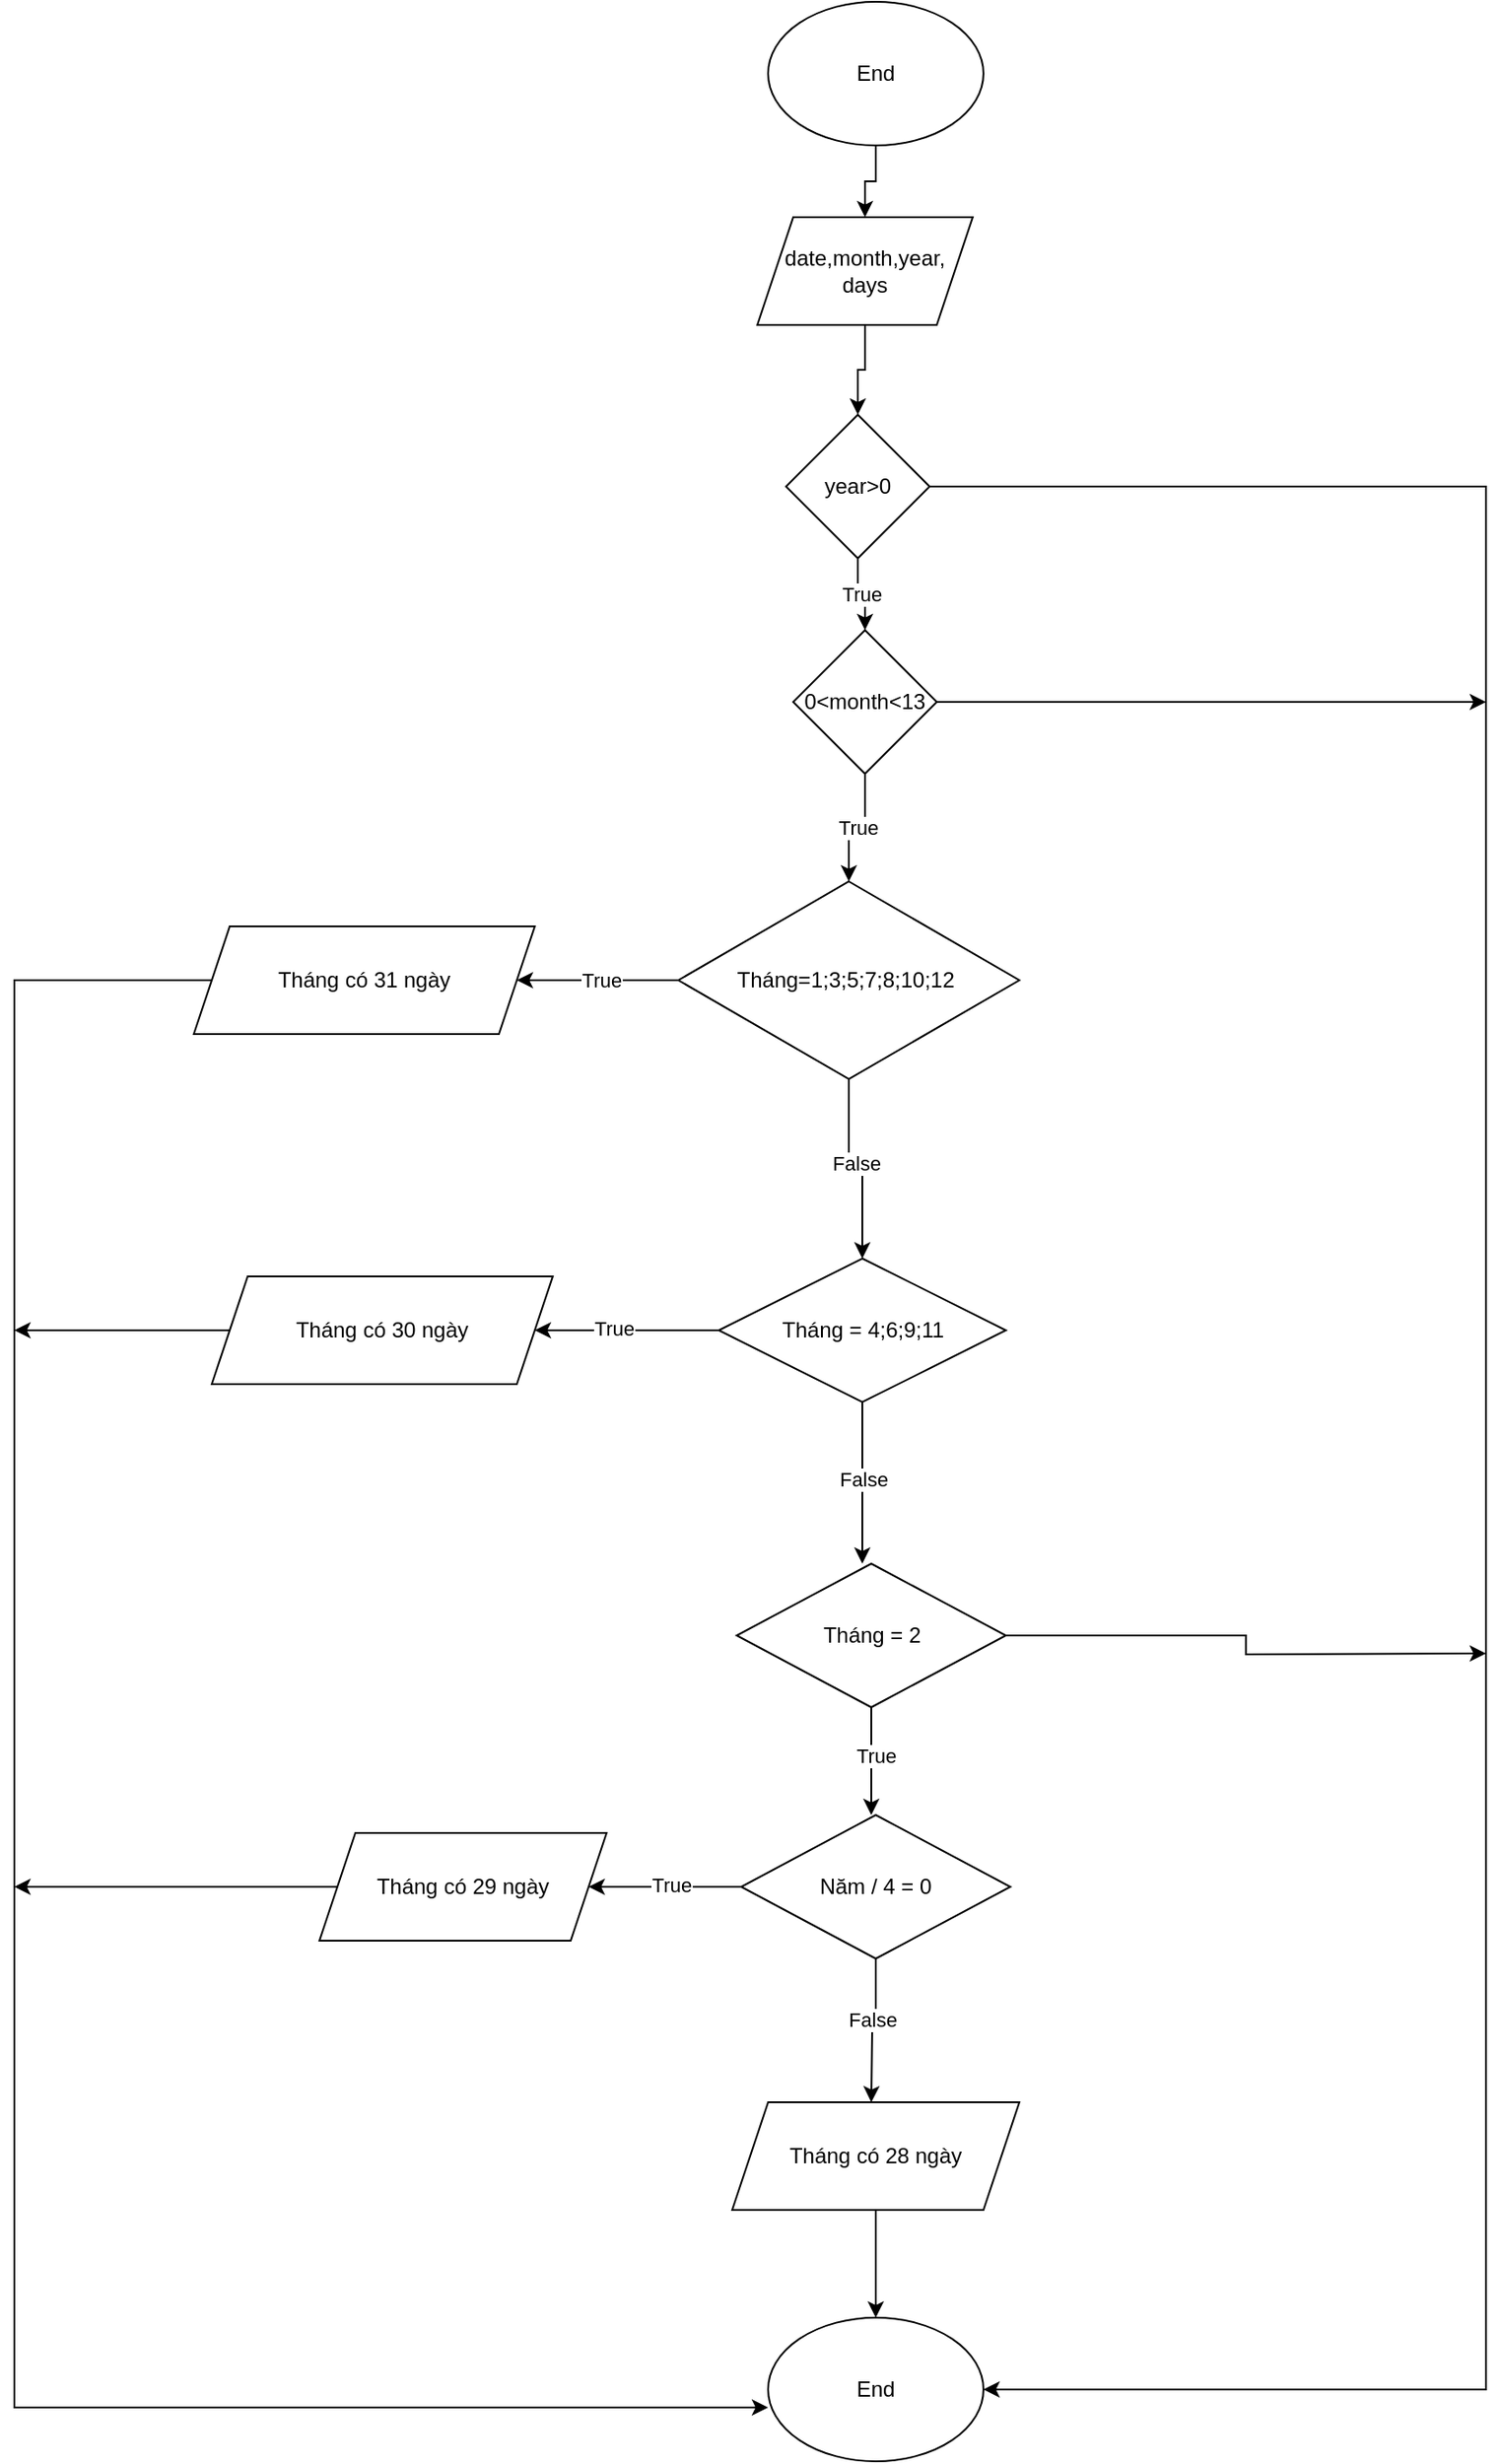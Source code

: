 <mxfile version="20.8.16" type="device"><diagram id="C5RBs43oDa-KdzZeNtuy" name="Page-1"><mxGraphModel dx="2150" dy="865" grid="1" gridSize="10" guides="1" tooltips="1" connect="1" arrows="1" fold="1" page="1" pageScale="1" pageWidth="827" pageHeight="1169" math="0" shadow="0"><root><mxCell id="WIyWlLk6GJQsqaUBKTNV-0"/><mxCell id="WIyWlLk6GJQsqaUBKTNV-1" parent="WIyWlLk6GJQsqaUBKTNV-0"/><mxCell id="c1eX6r9GyREEQXhJXXh2-2" style="edgeStyle=orthogonalEdgeStyle;rounded=0;orthogonalLoop=1;jettySize=auto;html=1;" edge="1" parent="WIyWlLk6GJQsqaUBKTNV-1" source="c1eX6r9GyREEQXhJXXh2-0" target="c1eX6r9GyREEQXhJXXh2-1"><mxGeometry relative="1" as="geometry"/></mxCell><mxCell id="c1eX6r9GyREEQXhJXXh2-0" value="End" style="ellipse;whiteSpace=wrap;html=1;" vertex="1" parent="WIyWlLk6GJQsqaUBKTNV-1"><mxGeometry x="300" y="30" width="120" height="80" as="geometry"/></mxCell><mxCell id="c1eX6r9GyREEQXhJXXh2-4" style="edgeStyle=orthogonalEdgeStyle;rounded=0;orthogonalLoop=1;jettySize=auto;html=1;" edge="1" parent="WIyWlLk6GJQsqaUBKTNV-1" source="c1eX6r9GyREEQXhJXXh2-1" target="c1eX6r9GyREEQXhJXXh2-3"><mxGeometry relative="1" as="geometry"/></mxCell><mxCell id="c1eX6r9GyREEQXhJXXh2-1" value="date,month,year,&lt;br&gt;days" style="shape=parallelogram;perimeter=parallelogramPerimeter;whiteSpace=wrap;html=1;fixedSize=1;" vertex="1" parent="WIyWlLk6GJQsqaUBKTNV-1"><mxGeometry x="294" y="150" width="120" height="60" as="geometry"/></mxCell><mxCell id="c1eX6r9GyREEQXhJXXh2-6" value="True" style="edgeStyle=orthogonalEdgeStyle;rounded=0;orthogonalLoop=1;jettySize=auto;html=1;" edge="1" parent="WIyWlLk6GJQsqaUBKTNV-1" source="c1eX6r9GyREEQXhJXXh2-3" target="c1eX6r9GyREEQXhJXXh2-5"><mxGeometry relative="1" as="geometry"/></mxCell><mxCell id="c1eX6r9GyREEQXhJXXh2-46" style="edgeStyle=orthogonalEdgeStyle;rounded=0;orthogonalLoop=1;jettySize=auto;html=1;entryX=1;entryY=0.5;entryDx=0;entryDy=0;exitX=1;exitY=0.5;exitDx=0;exitDy=0;" edge="1" parent="WIyWlLk6GJQsqaUBKTNV-1" source="c1eX6r9GyREEQXhJXXh2-3" target="c1eX6r9GyREEQXhJXXh2-41"><mxGeometry relative="1" as="geometry"><mxPoint x="630" y="1370" as="targetPoint"/><Array as="points"><mxPoint x="700" y="300"/><mxPoint x="700" y="1360"/></Array></mxGeometry></mxCell><mxCell id="c1eX6r9GyREEQXhJXXh2-3" value="year&amp;gt;0" style="rhombus;whiteSpace=wrap;html=1;" vertex="1" parent="WIyWlLk6GJQsqaUBKTNV-1"><mxGeometry x="310" y="260" width="80" height="80" as="geometry"/></mxCell><mxCell id="c1eX6r9GyREEQXhJXXh2-45" value="True" style="edgeStyle=orthogonalEdgeStyle;rounded=0;orthogonalLoop=1;jettySize=auto;html=1;" edge="1" parent="WIyWlLk6GJQsqaUBKTNV-1" source="c1eX6r9GyREEQXhJXXh2-5" target="c1eX6r9GyREEQXhJXXh2-17"><mxGeometry relative="1" as="geometry"/></mxCell><mxCell id="c1eX6r9GyREEQXhJXXh2-47" style="edgeStyle=orthogonalEdgeStyle;rounded=0;orthogonalLoop=1;jettySize=auto;html=1;" edge="1" parent="WIyWlLk6GJQsqaUBKTNV-1" source="c1eX6r9GyREEQXhJXXh2-5"><mxGeometry relative="1" as="geometry"><mxPoint x="700" y="420" as="targetPoint"/></mxGeometry></mxCell><mxCell id="c1eX6r9GyREEQXhJXXh2-5" value="0&amp;lt;month&amp;lt;13" style="rhombus;whiteSpace=wrap;html=1;" vertex="1" parent="WIyWlLk6GJQsqaUBKTNV-1"><mxGeometry x="314" y="380" width="80" height="80" as="geometry"/></mxCell><mxCell id="c1eX6r9GyREEQXhJXXh2-12" style="edgeStyle=orthogonalEdgeStyle;rounded=0;orthogonalLoop=1;jettySize=auto;html=1;entryX=0.5;entryY=0;entryDx=0;entryDy=0;" edge="1" parent="WIyWlLk6GJQsqaUBKTNV-1" source="c1eX6r9GyREEQXhJXXh2-17" target="c1eX6r9GyREEQXhJXXh2-24"><mxGeometry relative="1" as="geometry"><mxPoint x="352.5" y="720" as="targetPoint"/></mxGeometry></mxCell><mxCell id="c1eX6r9GyREEQXhJXXh2-13" value="False" style="edgeLabel;html=1;align=center;verticalAlign=middle;resizable=0;points=[];" vertex="1" connectable="0" parent="c1eX6r9GyREEQXhJXXh2-12"><mxGeometry x="0.005" y="2" relative="1" as="geometry"><mxPoint y="-1" as="offset"/></mxGeometry></mxCell><mxCell id="c1eX6r9GyREEQXhJXXh2-14" style="edgeStyle=orthogonalEdgeStyle;rounded=0;orthogonalLoop=1;jettySize=auto;html=1;" edge="1" parent="WIyWlLk6GJQsqaUBKTNV-1" source="c1eX6r9GyREEQXhJXXh2-17"><mxGeometry relative="1" as="geometry"><mxPoint x="160" y="575" as="targetPoint"/></mxGeometry></mxCell><mxCell id="c1eX6r9GyREEQXhJXXh2-15" value="True" style="edgeLabel;html=1;align=center;verticalAlign=middle;resizable=0;points=[];" vertex="1" connectable="0" parent="c1eX6r9GyREEQXhJXXh2-14"><mxGeometry x="-0.031" y="-2" relative="1" as="geometry"><mxPoint x="142" y="-37" as="offset"/></mxGeometry></mxCell><mxCell id="c1eX6r9GyREEQXhJXXh2-16" value="True" style="edgeLabel;html=1;align=center;verticalAlign=middle;resizable=0;points=[];" vertex="1" connectable="0" parent="c1eX6r9GyREEQXhJXXh2-14"><mxGeometry x="-0.031" relative="1" as="geometry"><mxPoint x="1" as="offset"/></mxGeometry></mxCell><mxCell id="c1eX6r9GyREEQXhJXXh2-17" value="Tháng=1;3;5;7;8;10;12&amp;nbsp;" style="rhombus;whiteSpace=wrap;html=1;" vertex="1" parent="WIyWlLk6GJQsqaUBKTNV-1"><mxGeometry x="250" y="520" width="190" height="110" as="geometry"/></mxCell><mxCell id="c1eX6r9GyREEQXhJXXh2-18" style="edgeStyle=orthogonalEdgeStyle;rounded=0;orthogonalLoop=1;jettySize=auto;html=1;entryX=0;entryY=0.625;entryDx=0;entryDy=0;entryPerimeter=0;" edge="1" parent="WIyWlLk6GJQsqaUBKTNV-1" source="c1eX6r9GyREEQXhJXXh2-19" target="c1eX6r9GyREEQXhJXXh2-41"><mxGeometry relative="1" as="geometry"><mxPoint x="-120" y="1380" as="targetPoint"/><Array as="points"><mxPoint x="-120" y="575"/><mxPoint x="-120" y="1370"/></Array></mxGeometry></mxCell><mxCell id="c1eX6r9GyREEQXhJXXh2-19" value="Tháng có 31 ngày" style="shape=parallelogram;perimeter=parallelogramPerimeter;whiteSpace=wrap;html=1;fixedSize=1;" vertex="1" parent="WIyWlLk6GJQsqaUBKTNV-1"><mxGeometry x="-20" y="545" width="190" height="60" as="geometry"/></mxCell><mxCell id="c1eX6r9GyREEQXhJXXh2-20" style="edgeStyle=orthogonalEdgeStyle;rounded=0;orthogonalLoop=1;jettySize=auto;html=1;" edge="1" parent="WIyWlLk6GJQsqaUBKTNV-1" source="c1eX6r9GyREEQXhJXXh2-24"><mxGeometry relative="1" as="geometry"><mxPoint x="352.5" y="900" as="targetPoint"/></mxGeometry></mxCell><mxCell id="c1eX6r9GyREEQXhJXXh2-21" value="False" style="edgeLabel;html=1;align=center;verticalAlign=middle;resizable=0;points=[];" vertex="1" connectable="0" parent="c1eX6r9GyREEQXhJXXh2-20"><mxGeometry x="-0.057" relative="1" as="geometry"><mxPoint as="offset"/></mxGeometry></mxCell><mxCell id="c1eX6r9GyREEQXhJXXh2-22" style="edgeStyle=orthogonalEdgeStyle;rounded=0;orthogonalLoop=1;jettySize=auto;html=1;" edge="1" parent="WIyWlLk6GJQsqaUBKTNV-1" source="c1eX6r9GyREEQXhJXXh2-24"><mxGeometry relative="1" as="geometry"><mxPoint x="170" y="770" as="targetPoint"/></mxGeometry></mxCell><mxCell id="c1eX6r9GyREEQXhJXXh2-23" value="True" style="edgeLabel;html=1;align=center;verticalAlign=middle;resizable=0;points=[];" vertex="1" connectable="0" parent="c1eX6r9GyREEQXhJXXh2-22"><mxGeometry x="0.135" y="-2" relative="1" as="geometry"><mxPoint x="-1" as="offset"/></mxGeometry></mxCell><mxCell id="c1eX6r9GyREEQXhJXXh2-24" value="Tháng = 4;6;9;11" style="rhombus;whiteSpace=wrap;html=1;" vertex="1" parent="WIyWlLk6GJQsqaUBKTNV-1"><mxGeometry x="272.5" y="730" width="160" height="80" as="geometry"/></mxCell><mxCell id="c1eX6r9GyREEQXhJXXh2-25" style="edgeStyle=orthogonalEdgeStyle;rounded=0;orthogonalLoop=1;jettySize=auto;html=1;" edge="1" parent="WIyWlLk6GJQsqaUBKTNV-1" source="c1eX6r9GyREEQXhJXXh2-26"><mxGeometry relative="1" as="geometry"><mxPoint x="-120.0" y="770" as="targetPoint"/></mxGeometry></mxCell><mxCell id="c1eX6r9GyREEQXhJXXh2-26" value="Tháng có 30 ngày" style="shape=parallelogram;perimeter=parallelogramPerimeter;whiteSpace=wrap;html=1;fixedSize=1;" vertex="1" parent="WIyWlLk6GJQsqaUBKTNV-1"><mxGeometry x="-10" y="740" width="190" height="60" as="geometry"/></mxCell><mxCell id="c1eX6r9GyREEQXhJXXh2-27" style="edgeStyle=orthogonalEdgeStyle;rounded=0;orthogonalLoop=1;jettySize=auto;html=1;" edge="1" parent="WIyWlLk6GJQsqaUBKTNV-1" source="c1eX6r9GyREEQXhJXXh2-31"><mxGeometry relative="1" as="geometry"><mxPoint x="357.5" y="1040.0" as="targetPoint"/></mxGeometry></mxCell><mxCell id="c1eX6r9GyREEQXhJXXh2-28" value="True" style="edgeLabel;html=1;align=center;verticalAlign=middle;resizable=0;points=[];" vertex="1" connectable="0" parent="c1eX6r9GyREEQXhJXXh2-27"><mxGeometry x="-0.118" y="2" relative="1" as="geometry"><mxPoint as="offset"/></mxGeometry></mxCell><mxCell id="c1eX6r9GyREEQXhJXXh2-48" style="edgeStyle=orthogonalEdgeStyle;rounded=0;orthogonalLoop=1;jettySize=auto;html=1;" edge="1" parent="WIyWlLk6GJQsqaUBKTNV-1" source="c1eX6r9GyREEQXhJXXh2-31"><mxGeometry relative="1" as="geometry"><mxPoint x="700" y="950" as="targetPoint"/></mxGeometry></mxCell><mxCell id="c1eX6r9GyREEQXhJXXh2-31" value="Tháng = 2" style="rhombus;whiteSpace=wrap;html=1;" vertex="1" parent="WIyWlLk6GJQsqaUBKTNV-1"><mxGeometry x="282.5" y="900" width="150" height="80" as="geometry"/></mxCell><mxCell id="c1eX6r9GyREEQXhJXXh2-32" style="edgeStyle=orthogonalEdgeStyle;rounded=0;orthogonalLoop=1;jettySize=auto;html=1;" edge="1" parent="WIyWlLk6GJQsqaUBKTNV-1" source="c1eX6r9GyREEQXhJXXh2-36"><mxGeometry relative="1" as="geometry"><mxPoint x="357.5" y="1200.0" as="targetPoint"/></mxGeometry></mxCell><mxCell id="c1eX6r9GyREEQXhJXXh2-33" value="False" style="edgeLabel;html=1;align=center;verticalAlign=middle;resizable=0;points=[];" vertex="1" connectable="0" parent="c1eX6r9GyREEQXhJXXh2-32"><mxGeometry x="-0.188" y="-2" relative="1" as="geometry"><mxPoint as="offset"/></mxGeometry></mxCell><mxCell id="c1eX6r9GyREEQXhJXXh2-34" style="edgeStyle=orthogonalEdgeStyle;rounded=0;orthogonalLoop=1;jettySize=auto;html=1;" edge="1" parent="WIyWlLk6GJQsqaUBKTNV-1" source="c1eX6r9GyREEQXhJXXh2-36"><mxGeometry relative="1" as="geometry"><mxPoint x="200" y="1080.0" as="targetPoint"/></mxGeometry></mxCell><mxCell id="c1eX6r9GyREEQXhJXXh2-35" value="True" style="edgeLabel;html=1;align=center;verticalAlign=middle;resizable=0;points=[];" vertex="1" connectable="0" parent="c1eX6r9GyREEQXhJXXh2-34"><mxGeometry x="-0.048" y="-1" relative="1" as="geometry"><mxPoint x="1" as="offset"/></mxGeometry></mxCell><mxCell id="c1eX6r9GyREEQXhJXXh2-36" value="Năm / 4 = 0" style="rhombus;whiteSpace=wrap;html=1;" vertex="1" parent="WIyWlLk6GJQsqaUBKTNV-1"><mxGeometry x="285" y="1040" width="150" height="80" as="geometry"/></mxCell><mxCell id="c1eX6r9GyREEQXhJXXh2-37" style="edgeStyle=orthogonalEdgeStyle;rounded=0;orthogonalLoop=1;jettySize=auto;html=1;" edge="1" parent="WIyWlLk6GJQsqaUBKTNV-1" source="c1eX6r9GyREEQXhJXXh2-38"><mxGeometry relative="1" as="geometry"><mxPoint x="-120.0" y="1080.0" as="targetPoint"/></mxGeometry></mxCell><mxCell id="c1eX6r9GyREEQXhJXXh2-38" value="Tháng có 29 ngày" style="shape=parallelogram;perimeter=parallelogramPerimeter;whiteSpace=wrap;html=1;fixedSize=1;" vertex="1" parent="WIyWlLk6GJQsqaUBKTNV-1"><mxGeometry x="50" y="1050" width="160" height="60" as="geometry"/></mxCell><mxCell id="c1eX6r9GyREEQXhJXXh2-39" style="edgeStyle=orthogonalEdgeStyle;rounded=0;orthogonalLoop=1;jettySize=auto;html=1;" edge="1" parent="WIyWlLk6GJQsqaUBKTNV-1" source="c1eX6r9GyREEQXhJXXh2-40" target="c1eX6r9GyREEQXhJXXh2-41"><mxGeometry relative="1" as="geometry"><mxPoint x="360" y="1330" as="targetPoint"/></mxGeometry></mxCell><mxCell id="c1eX6r9GyREEQXhJXXh2-40" value="Tháng có 28 ngày" style="shape=parallelogram;perimeter=parallelogramPerimeter;whiteSpace=wrap;html=1;fixedSize=1;" vertex="1" parent="WIyWlLk6GJQsqaUBKTNV-1"><mxGeometry x="280" y="1200" width="160" height="60" as="geometry"/></mxCell><mxCell id="c1eX6r9GyREEQXhJXXh2-41" value="End" style="ellipse;whiteSpace=wrap;html=1;" vertex="1" parent="WIyWlLk6GJQsqaUBKTNV-1"><mxGeometry x="300" y="1320" width="120" height="80" as="geometry"/></mxCell></root></mxGraphModel></diagram></mxfile>